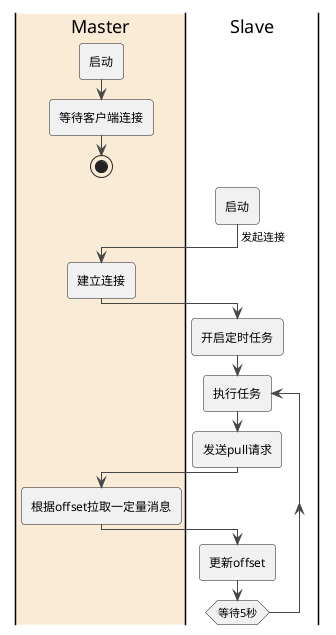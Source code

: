 @startuml
!theme vibrant
|#AntiqueWhite|Master|
:启动;
:等待客户端连接;
stop
|Slave|
:启动;
-> 发起连接;
|Master|
:建立连接;
|Slave|
:开启定时任务;
repeat :执行任务;
:发送pull请求;
|Master|
:根据offset拉取一定量消息;
|Slave|
:更新offset;
repeat while(等待5秒)

@enduml
